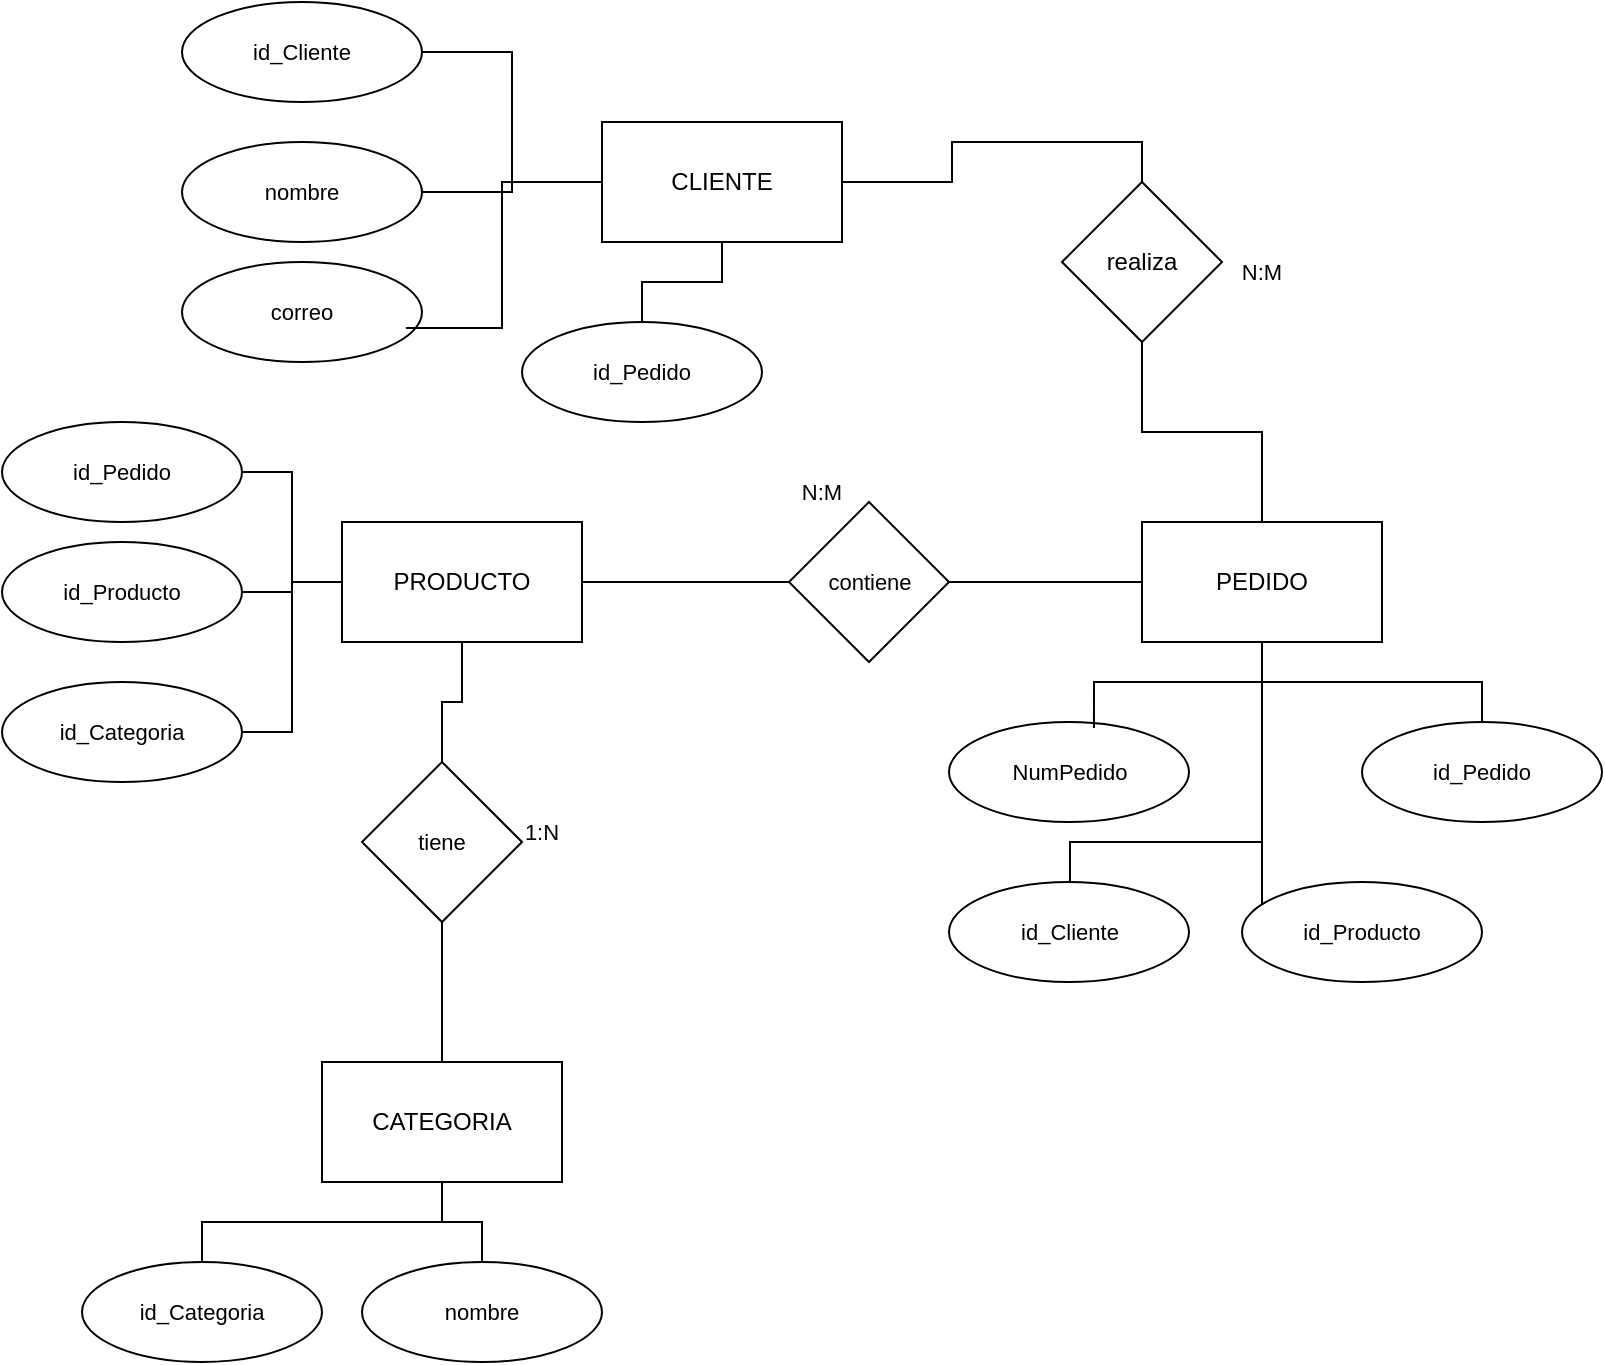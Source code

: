 <mxfile version="28.2.8">
  <diagram name="Página-1" id="2X2W86qY9Rmg99rIGuWK">
    <mxGraphModel dx="976" dy="755" grid="1" gridSize="10" guides="1" tooltips="1" connect="1" arrows="1" fold="1" page="1" pageScale="1" pageWidth="827" pageHeight="1169" math="0" shadow="0">
      <root>
        <mxCell id="0" />
        <mxCell id="1" parent="0" />
        <mxCell id="WZEJresy6JTt5eDmRE3t-7" style="edgeStyle=orthogonalEdgeStyle;rounded=0;orthogonalLoop=1;jettySize=auto;html=1;entryX=0.5;entryY=0;entryDx=0;entryDy=0;endArrow=none;endFill=0;" edge="1" parent="1" source="WZEJresy6JTt5eDmRE3t-1" target="WZEJresy6JTt5eDmRE3t-6">
          <mxGeometry relative="1" as="geometry" />
        </mxCell>
        <mxCell id="WZEJresy6JTt5eDmRE3t-23" style="edgeStyle=orthogonalEdgeStyle;shape=connector;rounded=0;orthogonalLoop=1;jettySize=auto;html=1;entryX=1;entryY=0.5;entryDx=0;entryDy=0;strokeColor=default;align=center;verticalAlign=middle;fontFamily=Helvetica;fontSize=11;fontColor=default;labelBackgroundColor=default;endArrow=none;endFill=0;" edge="1" parent="1" source="WZEJresy6JTt5eDmRE3t-1" target="WZEJresy6JTt5eDmRE3t-20">
          <mxGeometry relative="1" as="geometry" />
        </mxCell>
        <mxCell id="WZEJresy6JTt5eDmRE3t-24" style="edgeStyle=orthogonalEdgeStyle;shape=connector;rounded=0;orthogonalLoop=1;jettySize=auto;html=1;strokeColor=default;align=center;verticalAlign=middle;fontFamily=Helvetica;fontSize=11;fontColor=default;labelBackgroundColor=default;endArrow=none;endFill=0;" edge="1" parent="1" source="WZEJresy6JTt5eDmRE3t-1" target="WZEJresy6JTt5eDmRE3t-19">
          <mxGeometry relative="1" as="geometry" />
        </mxCell>
        <mxCell id="WZEJresy6JTt5eDmRE3t-1" value="CLIENTE" style="whiteSpace=wrap;html=1;" vertex="1" parent="1">
          <mxGeometry x="320" y="80" width="120" height="60" as="geometry" />
        </mxCell>
        <mxCell id="WZEJresy6JTt5eDmRE3t-12" style="edgeStyle=orthogonalEdgeStyle;shape=connector;rounded=0;orthogonalLoop=1;jettySize=auto;html=1;strokeColor=default;align=center;verticalAlign=middle;fontFamily=Helvetica;fontSize=11;fontColor=default;labelBackgroundColor=default;endArrow=none;endFill=0;" edge="1" parent="1" source="WZEJresy6JTt5eDmRE3t-2" target="WZEJresy6JTt5eDmRE3t-10">
          <mxGeometry relative="1" as="geometry">
            <mxPoint x="500" y="310" as="targetPoint" />
          </mxGeometry>
        </mxCell>
        <mxCell id="WZEJresy6JTt5eDmRE3t-32" style="edgeStyle=orthogonalEdgeStyle;shape=connector;rounded=0;orthogonalLoop=1;jettySize=auto;html=1;strokeColor=default;align=center;verticalAlign=middle;fontFamily=Helvetica;fontSize=11;fontColor=default;labelBackgroundColor=default;endArrow=none;endFill=0;" edge="1" parent="1" source="WZEJresy6JTt5eDmRE3t-2" target="WZEJresy6JTt5eDmRE3t-29">
          <mxGeometry relative="1" as="geometry">
            <Array as="points">
              <mxPoint x="650" y="440" />
              <mxPoint x="554" y="440" />
            </Array>
          </mxGeometry>
        </mxCell>
        <mxCell id="WZEJresy6JTt5eDmRE3t-33" style="edgeStyle=orthogonalEdgeStyle;shape=connector;rounded=0;orthogonalLoop=1;jettySize=auto;html=1;strokeColor=default;align=center;verticalAlign=middle;fontFamily=Helvetica;fontSize=11;fontColor=default;labelBackgroundColor=default;endArrow=none;endFill=0;" edge="1" parent="1" source="WZEJresy6JTt5eDmRE3t-2" target="WZEJresy6JTt5eDmRE3t-28">
          <mxGeometry relative="1" as="geometry" />
        </mxCell>
        <mxCell id="WZEJresy6JTt5eDmRE3t-2" value="PEDIDO" style="whiteSpace=wrap;html=1;" vertex="1" parent="1">
          <mxGeometry x="590" y="280" width="120" height="60" as="geometry" />
        </mxCell>
        <mxCell id="WZEJresy6JTt5eDmRE3t-14" style="edgeStyle=orthogonalEdgeStyle;shape=connector;rounded=0;orthogonalLoop=1;jettySize=auto;html=1;entryX=0.5;entryY=0;entryDx=0;entryDy=0;strokeColor=default;align=center;verticalAlign=middle;fontFamily=Helvetica;fontSize=11;fontColor=default;labelBackgroundColor=default;endArrow=none;endFill=0;" edge="1" parent="1" source="WZEJresy6JTt5eDmRE3t-3" target="WZEJresy6JTt5eDmRE3t-11">
          <mxGeometry relative="1" as="geometry" />
        </mxCell>
        <mxCell id="WZEJresy6JTt5eDmRE3t-39" style="edgeStyle=orthogonalEdgeStyle;shape=connector;rounded=0;orthogonalLoop=1;jettySize=auto;html=1;entryX=1;entryY=0.5;entryDx=0;entryDy=0;strokeColor=default;align=center;verticalAlign=middle;fontFamily=Helvetica;fontSize=11;fontColor=default;labelBackgroundColor=default;endArrow=none;endFill=0;" edge="1" parent="1" source="WZEJresy6JTt5eDmRE3t-3" target="WZEJresy6JTt5eDmRE3t-34">
          <mxGeometry relative="1" as="geometry" />
        </mxCell>
        <mxCell id="WZEJresy6JTt5eDmRE3t-40" style="edgeStyle=orthogonalEdgeStyle;shape=connector;rounded=0;orthogonalLoop=1;jettySize=auto;html=1;strokeColor=default;align=center;verticalAlign=middle;fontFamily=Helvetica;fontSize=11;fontColor=default;labelBackgroundColor=default;endArrow=none;endFill=0;" edge="1" parent="1" source="WZEJresy6JTt5eDmRE3t-3" target="WZEJresy6JTt5eDmRE3t-37">
          <mxGeometry relative="1" as="geometry" />
        </mxCell>
        <mxCell id="WZEJresy6JTt5eDmRE3t-41" style="edgeStyle=orthogonalEdgeStyle;shape=connector;rounded=0;orthogonalLoop=1;jettySize=auto;html=1;entryX=1;entryY=0.5;entryDx=0;entryDy=0;strokeColor=default;align=center;verticalAlign=middle;fontFamily=Helvetica;fontSize=11;fontColor=default;labelBackgroundColor=default;endArrow=none;endFill=0;" edge="1" parent="1" source="WZEJresy6JTt5eDmRE3t-3" target="WZEJresy6JTt5eDmRE3t-38">
          <mxGeometry relative="1" as="geometry" />
        </mxCell>
        <mxCell id="WZEJresy6JTt5eDmRE3t-3" value="PRODUCTO" style="whiteSpace=wrap;html=1;" vertex="1" parent="1">
          <mxGeometry x="190" y="280" width="120" height="60" as="geometry" />
        </mxCell>
        <mxCell id="WZEJresy6JTt5eDmRE3t-44" style="edgeStyle=orthogonalEdgeStyle;shape=connector;rounded=0;orthogonalLoop=1;jettySize=auto;html=1;entryX=0.5;entryY=0;entryDx=0;entryDy=0;strokeColor=default;align=center;verticalAlign=middle;fontFamily=Helvetica;fontSize=11;fontColor=default;labelBackgroundColor=default;endArrow=none;endFill=0;" edge="1" parent="1" source="WZEJresy6JTt5eDmRE3t-5" target="WZEJresy6JTt5eDmRE3t-42">
          <mxGeometry relative="1" as="geometry" />
        </mxCell>
        <mxCell id="WZEJresy6JTt5eDmRE3t-45" style="edgeStyle=orthogonalEdgeStyle;shape=connector;rounded=0;orthogonalLoop=1;jettySize=auto;html=1;strokeColor=default;align=center;verticalAlign=middle;fontFamily=Helvetica;fontSize=11;fontColor=default;labelBackgroundColor=default;endArrow=none;endFill=0;" edge="1" parent="1" source="WZEJresy6JTt5eDmRE3t-5" target="WZEJresy6JTt5eDmRE3t-43">
          <mxGeometry relative="1" as="geometry" />
        </mxCell>
        <mxCell id="WZEJresy6JTt5eDmRE3t-5" value="CATEGORIA" style="whiteSpace=wrap;html=1;" vertex="1" parent="1">
          <mxGeometry x="180" y="550" width="120" height="60" as="geometry" />
        </mxCell>
        <mxCell id="WZEJresy6JTt5eDmRE3t-9" style="edgeStyle=orthogonalEdgeStyle;shape=connector;rounded=0;orthogonalLoop=1;jettySize=auto;html=1;strokeColor=default;align=center;verticalAlign=middle;fontFamily=Helvetica;fontSize=11;fontColor=default;labelBackgroundColor=default;endArrow=none;endFill=0;" edge="1" parent="1" source="WZEJresy6JTt5eDmRE3t-6" target="WZEJresy6JTt5eDmRE3t-2">
          <mxGeometry relative="1" as="geometry" />
        </mxCell>
        <mxCell id="WZEJresy6JTt5eDmRE3t-6" value="realiza" style="rhombus;whiteSpace=wrap;html=1;" vertex="1" parent="1">
          <mxGeometry x="550" y="110" width="80" height="80" as="geometry" />
        </mxCell>
        <mxCell id="WZEJresy6JTt5eDmRE3t-13" style="edgeStyle=orthogonalEdgeStyle;shape=connector;rounded=0;orthogonalLoop=1;jettySize=auto;html=1;strokeColor=default;align=center;verticalAlign=middle;fontFamily=Helvetica;fontSize=11;fontColor=default;labelBackgroundColor=default;endArrow=none;endFill=0;" edge="1" parent="1" source="WZEJresy6JTt5eDmRE3t-10" target="WZEJresy6JTt5eDmRE3t-3">
          <mxGeometry relative="1" as="geometry" />
        </mxCell>
        <mxCell id="WZEJresy6JTt5eDmRE3t-10" value="contiene" style="rhombus;whiteSpace=wrap;html=1;fontFamily=Helvetica;fontSize=11;fontColor=default;labelBackgroundColor=default;" vertex="1" parent="1">
          <mxGeometry x="413.5" y="270" width="80" height="80" as="geometry" />
        </mxCell>
        <mxCell id="WZEJresy6JTt5eDmRE3t-15" style="edgeStyle=orthogonalEdgeStyle;shape=connector;rounded=0;orthogonalLoop=1;jettySize=auto;html=1;strokeColor=default;align=center;verticalAlign=middle;fontFamily=Helvetica;fontSize=11;fontColor=default;labelBackgroundColor=default;endArrow=none;endFill=0;" edge="1" parent="1" source="WZEJresy6JTt5eDmRE3t-11" target="WZEJresy6JTt5eDmRE3t-5">
          <mxGeometry relative="1" as="geometry" />
        </mxCell>
        <mxCell id="WZEJresy6JTt5eDmRE3t-11" value="tiene" style="rhombus;whiteSpace=wrap;html=1;fontFamily=Helvetica;fontSize=11;fontColor=default;labelBackgroundColor=default;" vertex="1" parent="1">
          <mxGeometry x="200" y="400" width="80" height="80" as="geometry" />
        </mxCell>
        <mxCell id="WZEJresy6JTt5eDmRE3t-16" value="N:M" style="text;html=1;whiteSpace=wrap;strokeColor=none;fillColor=none;align=center;verticalAlign=middle;rounded=0;fontFamily=Helvetica;fontSize=11;fontColor=default;labelBackgroundColor=default;" vertex="1" parent="1">
          <mxGeometry x="620" y="140" width="60" height="30" as="geometry" />
        </mxCell>
        <mxCell id="WZEJresy6JTt5eDmRE3t-17" value="N:M" style="text;html=1;whiteSpace=wrap;strokeColor=none;fillColor=none;align=center;verticalAlign=middle;rounded=0;fontFamily=Helvetica;fontSize=11;fontColor=default;labelBackgroundColor=default;" vertex="1" parent="1">
          <mxGeometry x="400" y="250" width="60" height="30" as="geometry" />
        </mxCell>
        <mxCell id="WZEJresy6JTt5eDmRE3t-18" value="1:N" style="text;html=1;whiteSpace=wrap;strokeColor=none;fillColor=none;align=center;verticalAlign=middle;rounded=0;fontFamily=Helvetica;fontSize=11;fontColor=default;labelBackgroundColor=default;" vertex="1" parent="1">
          <mxGeometry x="260" y="420" width="60" height="30" as="geometry" />
        </mxCell>
        <mxCell id="WZEJresy6JTt5eDmRE3t-19" value="nombre" style="ellipse;whiteSpace=wrap;html=1;fontFamily=Helvetica;fontSize=11;fontColor=default;labelBackgroundColor=default;" vertex="1" parent="1">
          <mxGeometry x="110" y="90" width="120" height="50" as="geometry" />
        </mxCell>
        <mxCell id="WZEJresy6JTt5eDmRE3t-20" value="id_Cliente" style="ellipse;whiteSpace=wrap;html=1;fontFamily=Helvetica;fontSize=11;fontColor=default;labelBackgroundColor=default;" vertex="1" parent="1">
          <mxGeometry x="110" y="20" width="120" height="50" as="geometry" />
        </mxCell>
        <mxCell id="WZEJresy6JTt5eDmRE3t-22" value="correo" style="ellipse;whiteSpace=wrap;html=1;fontFamily=Helvetica;fontSize=11;fontColor=default;labelBackgroundColor=default;" vertex="1" parent="1">
          <mxGeometry x="110" y="150" width="120" height="50" as="geometry" />
        </mxCell>
        <mxCell id="WZEJresy6JTt5eDmRE3t-25" style="edgeStyle=orthogonalEdgeStyle;shape=connector;rounded=0;orthogonalLoop=1;jettySize=auto;html=1;entryX=0.933;entryY=0.66;entryDx=0;entryDy=0;entryPerimeter=0;strokeColor=default;align=center;verticalAlign=middle;fontFamily=Helvetica;fontSize=11;fontColor=default;labelBackgroundColor=default;endArrow=none;endFill=0;exitX=0;exitY=0.5;exitDx=0;exitDy=0;" edge="1" parent="1" source="WZEJresy6JTt5eDmRE3t-1" target="WZEJresy6JTt5eDmRE3t-22">
          <mxGeometry relative="1" as="geometry">
            <Array as="points">
              <mxPoint x="270" y="110" />
              <mxPoint x="270" y="183" />
            </Array>
          </mxGeometry>
        </mxCell>
        <mxCell id="WZEJresy6JTt5eDmRE3t-27" style="edgeStyle=orthogonalEdgeStyle;shape=connector;rounded=0;orthogonalLoop=1;jettySize=auto;html=1;strokeColor=default;align=center;verticalAlign=middle;fontFamily=Helvetica;fontSize=11;fontColor=default;labelBackgroundColor=default;endArrow=none;endFill=0;" edge="1" parent="1" source="WZEJresy6JTt5eDmRE3t-26" target="WZEJresy6JTt5eDmRE3t-1">
          <mxGeometry relative="1" as="geometry" />
        </mxCell>
        <mxCell id="WZEJresy6JTt5eDmRE3t-26" value="id_Pedido" style="ellipse;whiteSpace=wrap;html=1;fontFamily=Helvetica;fontSize=11;fontColor=default;labelBackgroundColor=default;" vertex="1" parent="1">
          <mxGeometry x="280" y="180" width="120" height="50" as="geometry" />
        </mxCell>
        <mxCell id="WZEJresy6JTt5eDmRE3t-28" value="id_Pedido" style="ellipse;whiteSpace=wrap;html=1;fontFamily=Helvetica;fontSize=11;fontColor=default;labelBackgroundColor=default;" vertex="1" parent="1">
          <mxGeometry x="700" y="380" width="120" height="50" as="geometry" />
        </mxCell>
        <mxCell id="WZEJresy6JTt5eDmRE3t-29" value="id_Cliente" style="ellipse;whiteSpace=wrap;html=1;fontFamily=Helvetica;fontSize=11;fontColor=default;labelBackgroundColor=default;" vertex="1" parent="1">
          <mxGeometry x="493.5" y="460" width="120" height="50" as="geometry" />
        </mxCell>
        <mxCell id="WZEJresy6JTt5eDmRE3t-30" value="NumPedido" style="ellipse;whiteSpace=wrap;html=1;fontFamily=Helvetica;fontSize=11;fontColor=default;labelBackgroundColor=default;" vertex="1" parent="1">
          <mxGeometry x="493.5" y="380" width="120" height="50" as="geometry" />
        </mxCell>
        <mxCell id="WZEJresy6JTt5eDmRE3t-31" style="edgeStyle=orthogonalEdgeStyle;shape=connector;rounded=0;orthogonalLoop=1;jettySize=auto;html=1;entryX=0.604;entryY=0.06;entryDx=0;entryDy=0;entryPerimeter=0;strokeColor=default;align=center;verticalAlign=middle;fontFamily=Helvetica;fontSize=11;fontColor=default;labelBackgroundColor=default;endArrow=none;endFill=0;" edge="1" parent="1" source="WZEJresy6JTt5eDmRE3t-2" target="WZEJresy6JTt5eDmRE3t-30">
          <mxGeometry relative="1" as="geometry" />
        </mxCell>
        <mxCell id="WZEJresy6JTt5eDmRE3t-34" value="id_Pedido" style="ellipse;whiteSpace=wrap;html=1;fontFamily=Helvetica;fontSize=11;fontColor=default;labelBackgroundColor=default;" vertex="1" parent="1">
          <mxGeometry x="20" y="230" width="120" height="50" as="geometry" />
        </mxCell>
        <mxCell id="WZEJresy6JTt5eDmRE3t-36" style="edgeStyle=orthogonalEdgeStyle;shape=connector;rounded=0;orthogonalLoop=1;jettySize=auto;html=1;entryX=0.5;entryY=1;entryDx=0;entryDy=0;strokeColor=default;align=center;verticalAlign=middle;fontFamily=Helvetica;fontSize=11;fontColor=default;labelBackgroundColor=default;endArrow=none;endFill=0;" edge="1" parent="1" source="WZEJresy6JTt5eDmRE3t-35" target="WZEJresy6JTt5eDmRE3t-2">
          <mxGeometry relative="1" as="geometry">
            <Array as="points">
              <mxPoint x="650" y="430" />
              <mxPoint x="650" y="430" />
            </Array>
          </mxGeometry>
        </mxCell>
        <mxCell id="WZEJresy6JTt5eDmRE3t-35" value="id_Producto" style="ellipse;whiteSpace=wrap;html=1;fontFamily=Helvetica;fontSize=11;fontColor=default;labelBackgroundColor=default;" vertex="1" parent="1">
          <mxGeometry x="640" y="460" width="120" height="50" as="geometry" />
        </mxCell>
        <mxCell id="WZEJresy6JTt5eDmRE3t-37" value="id_Producto" style="ellipse;whiteSpace=wrap;html=1;fontFamily=Helvetica;fontSize=11;fontColor=default;labelBackgroundColor=default;" vertex="1" parent="1">
          <mxGeometry x="20" y="290" width="120" height="50" as="geometry" />
        </mxCell>
        <mxCell id="WZEJresy6JTt5eDmRE3t-38" value="id_Categoria" style="ellipse;whiteSpace=wrap;html=1;fontFamily=Helvetica;fontSize=11;fontColor=default;labelBackgroundColor=default;" vertex="1" parent="1">
          <mxGeometry x="20" y="360" width="120" height="50" as="geometry" />
        </mxCell>
        <mxCell id="WZEJresy6JTt5eDmRE3t-42" value="id_Categoria" style="ellipse;whiteSpace=wrap;html=1;fontFamily=Helvetica;fontSize=11;fontColor=default;labelBackgroundColor=default;" vertex="1" parent="1">
          <mxGeometry x="60" y="650" width="120" height="50" as="geometry" />
        </mxCell>
        <mxCell id="WZEJresy6JTt5eDmRE3t-43" value="nombre" style="ellipse;whiteSpace=wrap;html=1;fontFamily=Helvetica;fontSize=11;fontColor=default;labelBackgroundColor=default;" vertex="1" parent="1">
          <mxGeometry x="200" y="650" width="120" height="50" as="geometry" />
        </mxCell>
      </root>
    </mxGraphModel>
  </diagram>
</mxfile>
